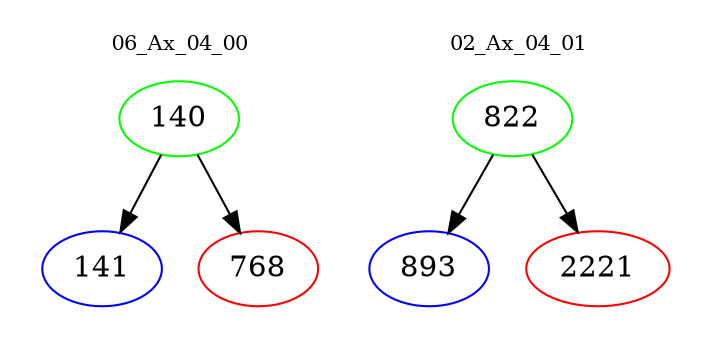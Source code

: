 digraph{
subgraph cluster_0 {
color = white
label = "06_Ax_04_00";
fontsize=10;
T0_140 [label="140", color="green"]
T0_140 -> T0_141 [color="black"]
T0_141 [label="141", color="blue"]
T0_140 -> T0_768 [color="black"]
T0_768 [label="768", color="red"]
}
subgraph cluster_1 {
color = white
label = "02_Ax_04_01";
fontsize=10;
T1_822 [label="822", color="green"]
T1_822 -> T1_893 [color="black"]
T1_893 [label="893", color="blue"]
T1_822 -> T1_2221 [color="black"]
T1_2221 [label="2221", color="red"]
}
}
